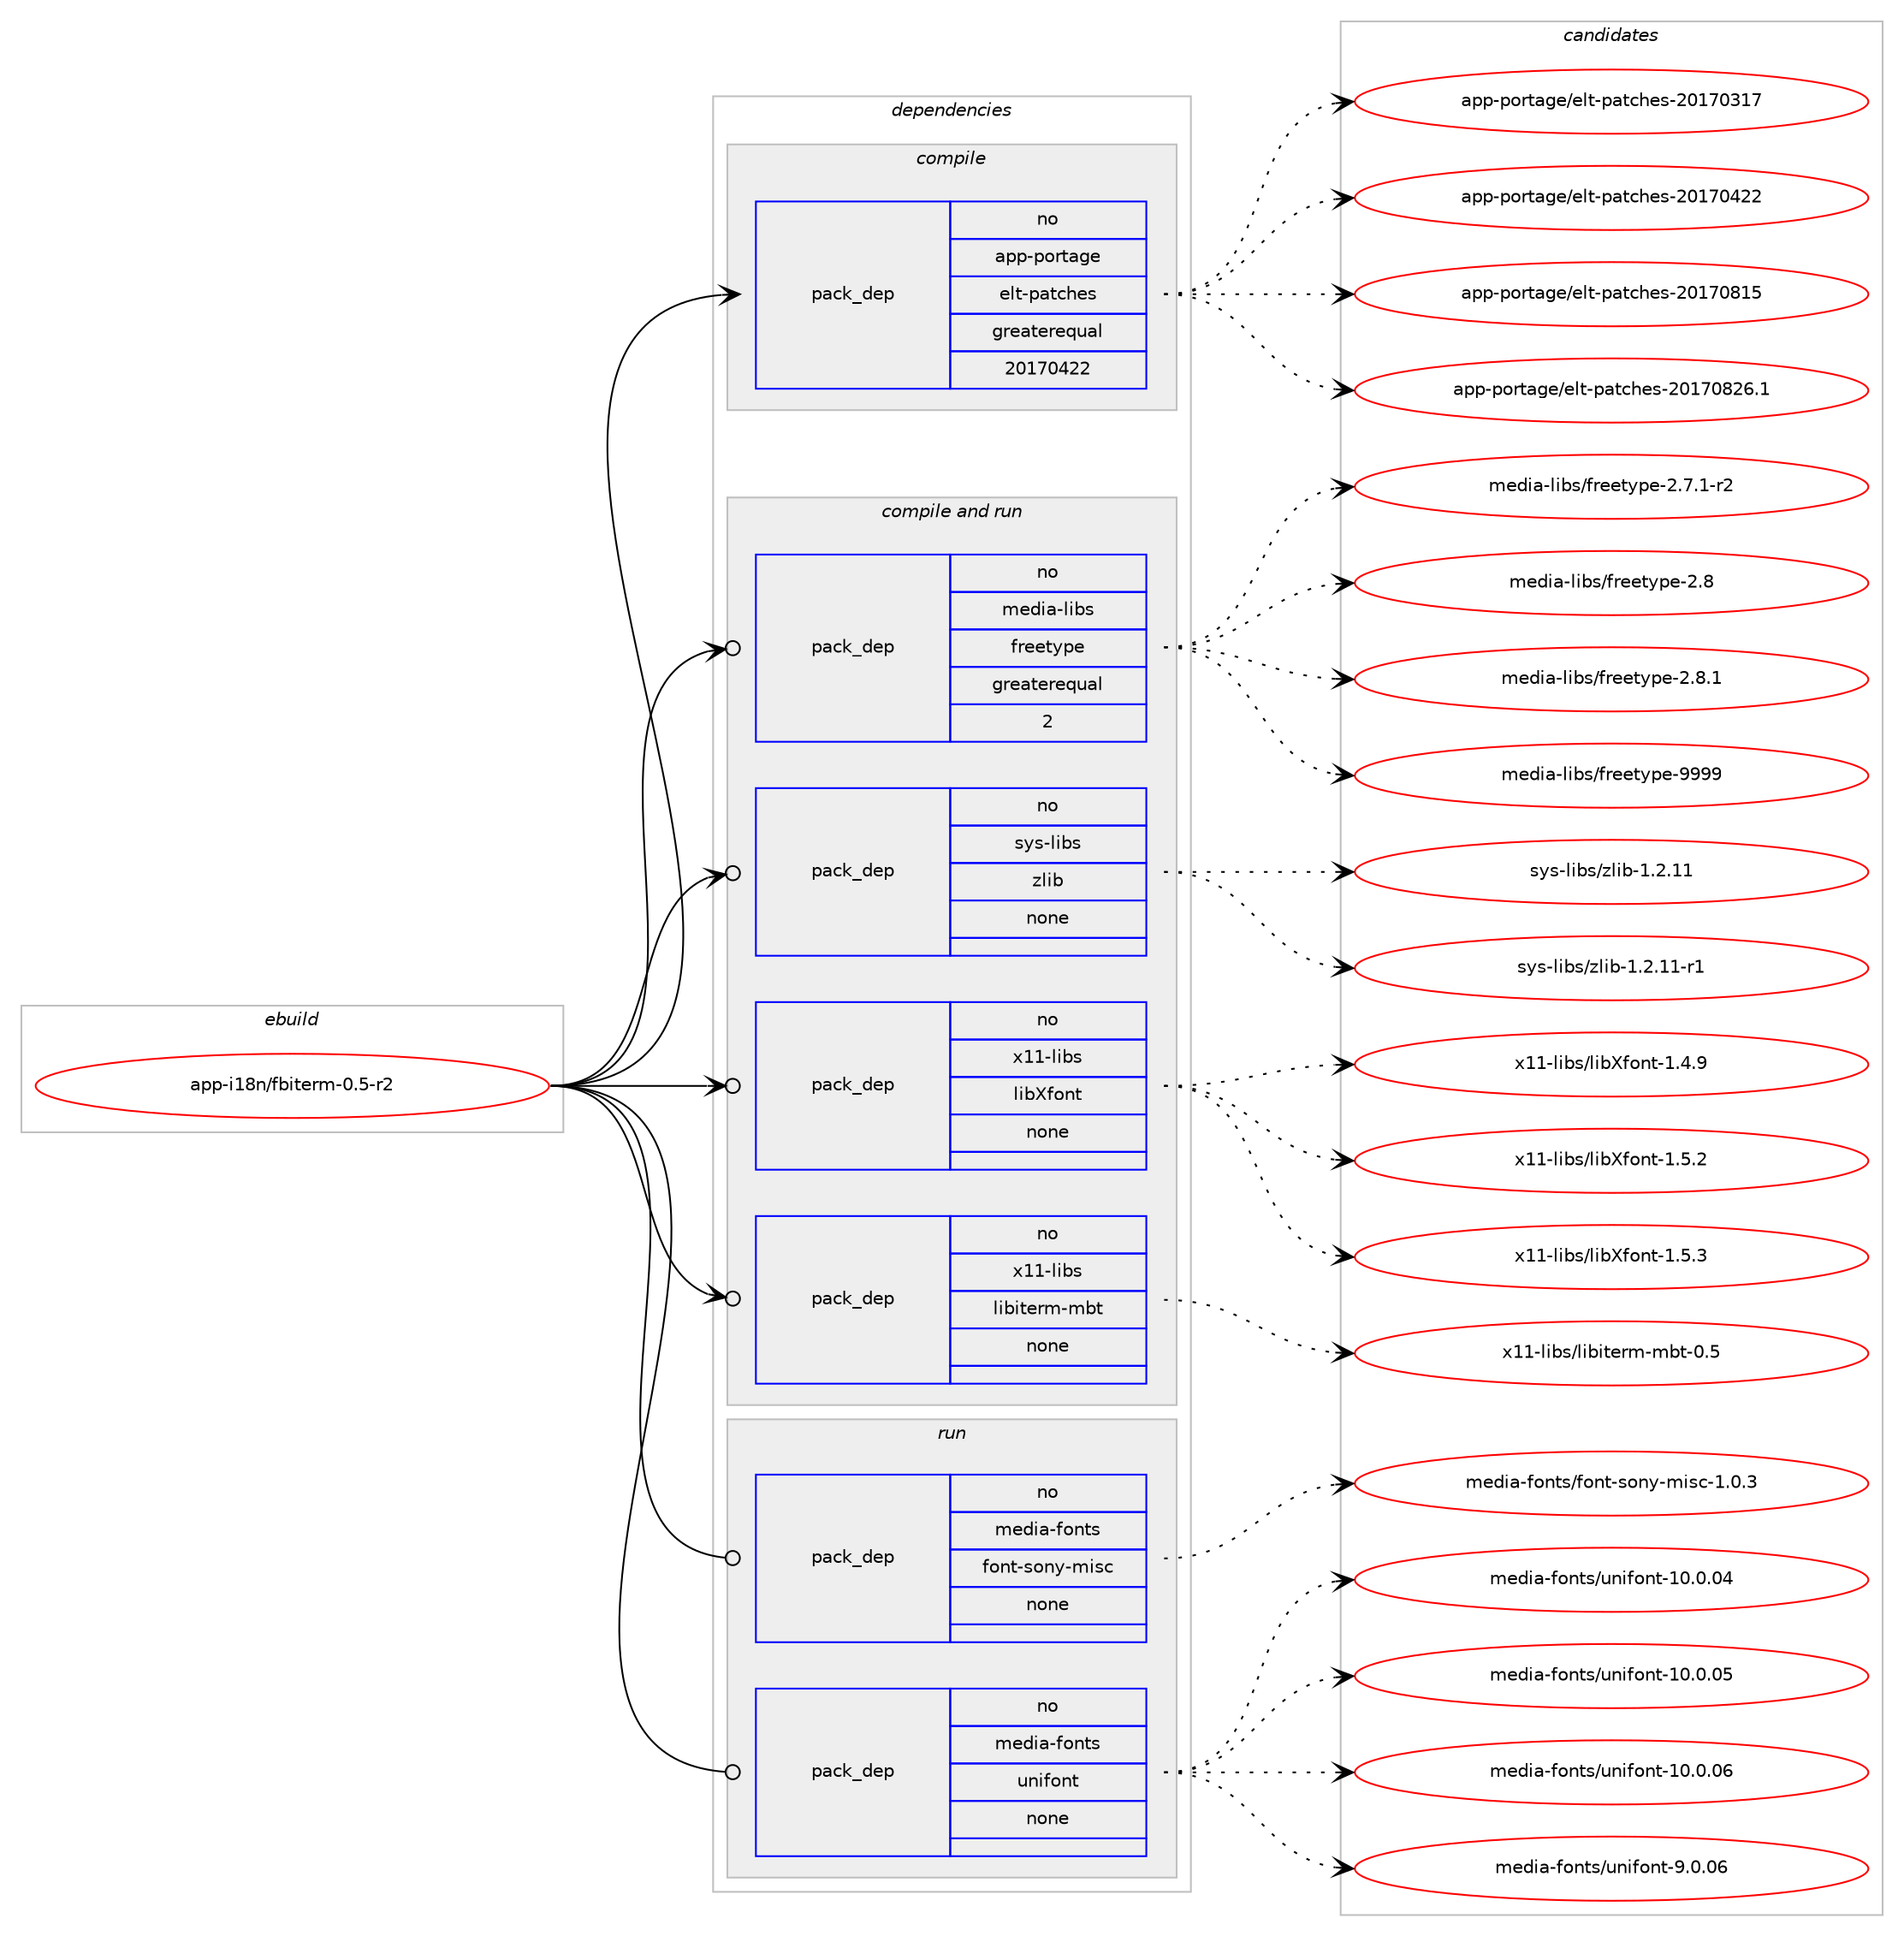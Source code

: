 digraph prolog {

# *************
# Graph options
# *************

newrank=true;
concentrate=true;
compound=true;
graph [rankdir=LR,fontname=Helvetica,fontsize=10,ranksep=1.5];#, ranksep=2.5, nodesep=0.2];
edge  [arrowhead=vee];
node  [fontname=Helvetica,fontsize=10];

# **********
# The ebuild
# **********

subgraph cluster_leftcol {
color=gray;
rank=same;
label=<<i>ebuild</i>>;
id [label="app-i18n/fbiterm-0.5-r2", color=red, width=4, href="../app-i18n/fbiterm-0.5-r2.svg"];
}

# ****************
# The dependencies
# ****************

subgraph cluster_midcol {
color=gray;
label=<<i>dependencies</i>>;
subgraph cluster_compile {
fillcolor="#eeeeee";
style=filled;
label=<<i>compile</i>>;
subgraph pack29139 {
dependency41400 [label=<<TABLE BORDER="0" CELLBORDER="1" CELLSPACING="0" CELLPADDING="4" WIDTH="220"><TR><TD ROWSPAN="6" CELLPADDING="30">pack_dep</TD></TR><TR><TD WIDTH="110">no</TD></TR><TR><TD>app-portage</TD></TR><TR><TD>elt-patches</TD></TR><TR><TD>greaterequal</TD></TR><TR><TD>20170422</TD></TR></TABLE>>, shape=none, color=blue];
}
id:e -> dependency41400:w [weight=20,style="solid",arrowhead="vee"];
}
subgraph cluster_compileandrun {
fillcolor="#eeeeee";
style=filled;
label=<<i>compile and run</i>>;
subgraph pack29140 {
dependency41401 [label=<<TABLE BORDER="0" CELLBORDER="1" CELLSPACING="0" CELLPADDING="4" WIDTH="220"><TR><TD ROWSPAN="6" CELLPADDING="30">pack_dep</TD></TR><TR><TD WIDTH="110">no</TD></TR><TR><TD>media-libs</TD></TR><TR><TD>freetype</TD></TR><TR><TD>greaterequal</TD></TR><TR><TD>2</TD></TR></TABLE>>, shape=none, color=blue];
}
id:e -> dependency41401:w [weight=20,style="solid",arrowhead="odotvee"];
subgraph pack29141 {
dependency41402 [label=<<TABLE BORDER="0" CELLBORDER="1" CELLSPACING="0" CELLPADDING="4" WIDTH="220"><TR><TD ROWSPAN="6" CELLPADDING="30">pack_dep</TD></TR><TR><TD WIDTH="110">no</TD></TR><TR><TD>sys-libs</TD></TR><TR><TD>zlib</TD></TR><TR><TD>none</TD></TR><TR><TD></TD></TR></TABLE>>, shape=none, color=blue];
}
id:e -> dependency41402:w [weight=20,style="solid",arrowhead="odotvee"];
subgraph pack29142 {
dependency41403 [label=<<TABLE BORDER="0" CELLBORDER="1" CELLSPACING="0" CELLPADDING="4" WIDTH="220"><TR><TD ROWSPAN="6" CELLPADDING="30">pack_dep</TD></TR><TR><TD WIDTH="110">no</TD></TR><TR><TD>x11-libs</TD></TR><TR><TD>libXfont</TD></TR><TR><TD>none</TD></TR><TR><TD></TD></TR></TABLE>>, shape=none, color=blue];
}
id:e -> dependency41403:w [weight=20,style="solid",arrowhead="odotvee"];
subgraph pack29143 {
dependency41404 [label=<<TABLE BORDER="0" CELLBORDER="1" CELLSPACING="0" CELLPADDING="4" WIDTH="220"><TR><TD ROWSPAN="6" CELLPADDING="30">pack_dep</TD></TR><TR><TD WIDTH="110">no</TD></TR><TR><TD>x11-libs</TD></TR><TR><TD>libiterm-mbt</TD></TR><TR><TD>none</TD></TR><TR><TD></TD></TR></TABLE>>, shape=none, color=blue];
}
id:e -> dependency41404:w [weight=20,style="solid",arrowhead="odotvee"];
}
subgraph cluster_run {
fillcolor="#eeeeee";
style=filled;
label=<<i>run</i>>;
subgraph pack29144 {
dependency41405 [label=<<TABLE BORDER="0" CELLBORDER="1" CELLSPACING="0" CELLPADDING="4" WIDTH="220"><TR><TD ROWSPAN="6" CELLPADDING="30">pack_dep</TD></TR><TR><TD WIDTH="110">no</TD></TR><TR><TD>media-fonts</TD></TR><TR><TD>font-sony-misc</TD></TR><TR><TD>none</TD></TR><TR><TD></TD></TR></TABLE>>, shape=none, color=blue];
}
id:e -> dependency41405:w [weight=20,style="solid",arrowhead="odot"];
subgraph pack29145 {
dependency41406 [label=<<TABLE BORDER="0" CELLBORDER="1" CELLSPACING="0" CELLPADDING="4" WIDTH="220"><TR><TD ROWSPAN="6" CELLPADDING="30">pack_dep</TD></TR><TR><TD WIDTH="110">no</TD></TR><TR><TD>media-fonts</TD></TR><TR><TD>unifont</TD></TR><TR><TD>none</TD></TR><TR><TD></TD></TR></TABLE>>, shape=none, color=blue];
}
id:e -> dependency41406:w [weight=20,style="solid",arrowhead="odot"];
}
}

# **************
# The candidates
# **************

subgraph cluster_choices {
rank=same;
color=gray;
label=<<i>candidates</i>>;

subgraph choice29139 {
color=black;
nodesep=1;
choice97112112451121111141169710310147101108116451129711699104101115455048495548514955 [label="app-portage/elt-patches-20170317", color=red, width=4,href="../app-portage/elt-patches-20170317.svg"];
choice97112112451121111141169710310147101108116451129711699104101115455048495548525050 [label="app-portage/elt-patches-20170422", color=red, width=4,href="../app-portage/elt-patches-20170422.svg"];
choice97112112451121111141169710310147101108116451129711699104101115455048495548564953 [label="app-portage/elt-patches-20170815", color=red, width=4,href="../app-portage/elt-patches-20170815.svg"];
choice971121124511211111411697103101471011081164511297116991041011154550484955485650544649 [label="app-portage/elt-patches-20170826.1", color=red, width=4,href="../app-portage/elt-patches-20170826.1.svg"];
dependency41400:e -> choice97112112451121111141169710310147101108116451129711699104101115455048495548514955:w [style=dotted,weight="100"];
dependency41400:e -> choice97112112451121111141169710310147101108116451129711699104101115455048495548525050:w [style=dotted,weight="100"];
dependency41400:e -> choice97112112451121111141169710310147101108116451129711699104101115455048495548564953:w [style=dotted,weight="100"];
dependency41400:e -> choice971121124511211111411697103101471011081164511297116991041011154550484955485650544649:w [style=dotted,weight="100"];
}
subgraph choice29140 {
color=black;
nodesep=1;
choice109101100105974510810598115471021141011011161211121014550465546494511450 [label="media-libs/freetype-2.7.1-r2", color=red, width=4,href="../media-libs/freetype-2.7.1-r2.svg"];
choice1091011001059745108105981154710211410110111612111210145504656 [label="media-libs/freetype-2.8", color=red, width=4,href="../media-libs/freetype-2.8.svg"];
choice10910110010597451081059811547102114101101116121112101455046564649 [label="media-libs/freetype-2.8.1", color=red, width=4,href="../media-libs/freetype-2.8.1.svg"];
choice109101100105974510810598115471021141011011161211121014557575757 [label="media-libs/freetype-9999", color=red, width=4,href="../media-libs/freetype-9999.svg"];
dependency41401:e -> choice109101100105974510810598115471021141011011161211121014550465546494511450:w [style=dotted,weight="100"];
dependency41401:e -> choice1091011001059745108105981154710211410110111612111210145504656:w [style=dotted,weight="100"];
dependency41401:e -> choice10910110010597451081059811547102114101101116121112101455046564649:w [style=dotted,weight="100"];
dependency41401:e -> choice109101100105974510810598115471021141011011161211121014557575757:w [style=dotted,weight="100"];
}
subgraph choice29141 {
color=black;
nodesep=1;
choice1151211154510810598115471221081059845494650464949 [label="sys-libs/zlib-1.2.11", color=red, width=4,href="../sys-libs/zlib-1.2.11.svg"];
choice11512111545108105981154712210810598454946504649494511449 [label="sys-libs/zlib-1.2.11-r1", color=red, width=4,href="../sys-libs/zlib-1.2.11-r1.svg"];
dependency41402:e -> choice1151211154510810598115471221081059845494650464949:w [style=dotted,weight="100"];
dependency41402:e -> choice11512111545108105981154712210810598454946504649494511449:w [style=dotted,weight="100"];
}
subgraph choice29142 {
color=black;
nodesep=1;
choice12049494510810598115471081059888102111110116454946524657 [label="x11-libs/libXfont-1.4.9", color=red, width=4,href="../x11-libs/libXfont-1.4.9.svg"];
choice12049494510810598115471081059888102111110116454946534650 [label="x11-libs/libXfont-1.5.2", color=red, width=4,href="../x11-libs/libXfont-1.5.2.svg"];
choice12049494510810598115471081059888102111110116454946534651 [label="x11-libs/libXfont-1.5.3", color=red, width=4,href="../x11-libs/libXfont-1.5.3.svg"];
dependency41403:e -> choice12049494510810598115471081059888102111110116454946524657:w [style=dotted,weight="100"];
dependency41403:e -> choice12049494510810598115471081059888102111110116454946534650:w [style=dotted,weight="100"];
dependency41403:e -> choice12049494510810598115471081059888102111110116454946534651:w [style=dotted,weight="100"];
}
subgraph choice29143 {
color=black;
nodesep=1;
choice120494945108105981154710810598105116101114109451099811645484653 [label="x11-libs/libiterm-mbt-0.5", color=red, width=4,href="../x11-libs/libiterm-mbt-0.5.svg"];
dependency41404:e -> choice120494945108105981154710810598105116101114109451099811645484653:w [style=dotted,weight="100"];
}
subgraph choice29144 {
color=black;
nodesep=1;
choice109101100105974510211111011611547102111110116451151111101214510910511599454946484651 [label="media-fonts/font-sony-misc-1.0.3", color=red, width=4,href="../media-fonts/font-sony-misc-1.0.3.svg"];
dependency41405:e -> choice109101100105974510211111011611547102111110116451151111101214510910511599454946484651:w [style=dotted,weight="100"];
}
subgraph choice29145 {
color=black;
nodesep=1;
choice1091011001059745102111110116115471171101051021111101164549484648464852 [label="media-fonts/unifont-10.0.04", color=red, width=4,href="../media-fonts/unifont-10.0.04.svg"];
choice1091011001059745102111110116115471171101051021111101164549484648464853 [label="media-fonts/unifont-10.0.05", color=red, width=4,href="../media-fonts/unifont-10.0.05.svg"];
choice1091011001059745102111110116115471171101051021111101164549484648464854 [label="media-fonts/unifont-10.0.06", color=red, width=4,href="../media-fonts/unifont-10.0.06.svg"];
choice10910110010597451021111101161154711711010510211111011645574648464854 [label="media-fonts/unifont-9.0.06", color=red, width=4,href="../media-fonts/unifont-9.0.06.svg"];
dependency41406:e -> choice1091011001059745102111110116115471171101051021111101164549484648464852:w [style=dotted,weight="100"];
dependency41406:e -> choice1091011001059745102111110116115471171101051021111101164549484648464853:w [style=dotted,weight="100"];
dependency41406:e -> choice1091011001059745102111110116115471171101051021111101164549484648464854:w [style=dotted,weight="100"];
dependency41406:e -> choice10910110010597451021111101161154711711010510211111011645574648464854:w [style=dotted,weight="100"];
}
}

}

